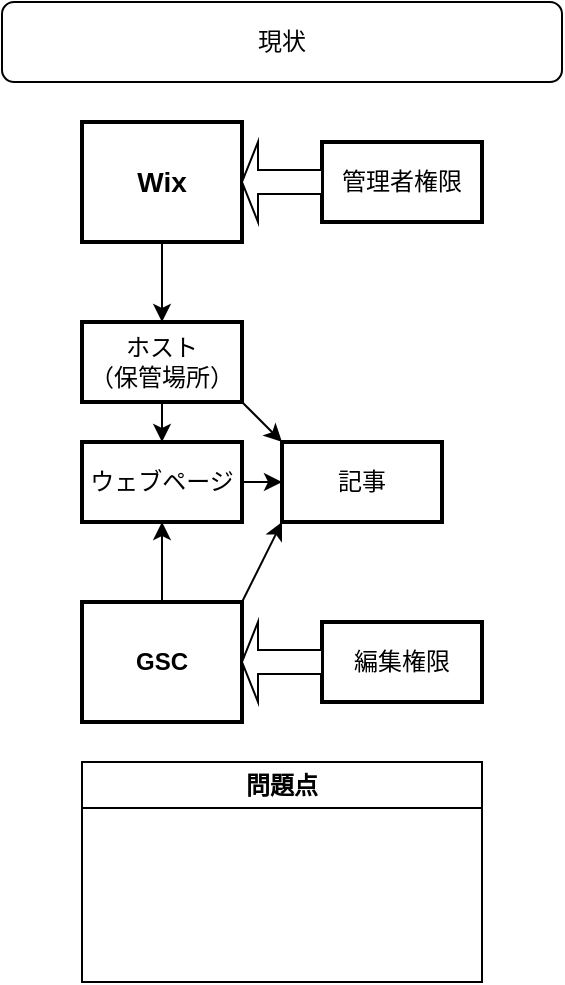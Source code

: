 <mxfile version="24.6.5" type="github">
  <diagram name="Page-1" id="foA03Sj28Lwy8-XEo3pu">
    <mxGraphModel dx="1434" dy="750" grid="1" gridSize="10" guides="1" tooltips="1" connect="1" arrows="1" fold="1" page="1" pageScale="1" pageWidth="850" pageHeight="1100" math="0" shadow="0">
      <root>
        <mxCell id="0" />
        <mxCell id="1" parent="0" />
        <mxCell id="9BAr9_L27xOgPUCJvzYx-1" value="ウェブページ" style="rounded=0;whiteSpace=wrap;html=1;fillColor=none;strokeWidth=2;align=center;" vertex="1" parent="1">
          <mxGeometry x="80" y="240" width="80" height="40" as="geometry" />
        </mxCell>
        <mxCell id="9BAr9_L27xOgPUCJvzYx-2" value="記事" style="rounded=0;whiteSpace=wrap;html=1;fillColor=none;strokeWidth=2;" vertex="1" parent="1">
          <mxGeometry x="180" y="240" width="80" height="40" as="geometry" />
        </mxCell>
        <mxCell id="9BAr9_L27xOgPUCJvzYx-3" value="管理者権限" style="rounded=0;whiteSpace=wrap;html=1;fillColor=none;strokeWidth=2;align=center;" vertex="1" parent="1">
          <mxGeometry x="200" y="90" width="80" height="40" as="geometry" />
        </mxCell>
        <mxCell id="9BAr9_L27xOgPUCJvzYx-4" value="&lt;div&gt;ホスト&lt;/div&gt;&lt;div&gt;（保管場所）&lt;/div&gt;" style="rounded=0;whiteSpace=wrap;html=1;fillColor=none;strokeWidth=2;align=center;" vertex="1" parent="1">
          <mxGeometry x="80" y="180" width="80" height="40" as="geometry" />
        </mxCell>
        <mxCell id="9BAr9_L27xOgPUCJvzYx-5" value="&lt;b&gt;&lt;font style=&quot;font-size: 14px;&quot;&gt;Wix&lt;/font&gt;&lt;/b&gt;" style="rounded=0;whiteSpace=wrap;html=1;fillColor=none;strokeWidth=2;align=center;" vertex="1" parent="1">
          <mxGeometry x="80" y="80" width="80" height="60" as="geometry" />
        </mxCell>
        <mxCell id="9BAr9_L27xOgPUCJvzYx-6" value="&lt;b&gt;GSC&lt;/b&gt;" style="rounded=0;whiteSpace=wrap;html=1;fillColor=none;strokeWidth=2;align=center;" vertex="1" parent="1">
          <mxGeometry x="80" y="320" width="80" height="60" as="geometry" />
        </mxCell>
        <mxCell id="9BAr9_L27xOgPUCJvzYx-7" value="" style="endArrow=classic;html=1;rounded=0;exitX=0.5;exitY=1;exitDx=0;exitDy=0;entryX=0.5;entryY=0;entryDx=0;entryDy=0;" edge="1" parent="1" source="9BAr9_L27xOgPUCJvzYx-4" target="9BAr9_L27xOgPUCJvzYx-1">
          <mxGeometry width="50" height="50" relative="1" as="geometry">
            <mxPoint x="400" y="480" as="sourcePoint" />
            <mxPoint x="450" y="430" as="targetPoint" />
          </mxGeometry>
        </mxCell>
        <mxCell id="9BAr9_L27xOgPUCJvzYx-8" value="" style="endArrow=classic;html=1;rounded=0;exitX=1;exitY=1;exitDx=0;exitDy=0;entryX=0;entryY=0;entryDx=0;entryDy=0;" edge="1" parent="1" source="9BAr9_L27xOgPUCJvzYx-4" target="9BAr9_L27xOgPUCJvzYx-2">
          <mxGeometry width="50" height="50" relative="1" as="geometry">
            <mxPoint x="130" y="230" as="sourcePoint" />
            <mxPoint x="130" y="250" as="targetPoint" />
          </mxGeometry>
        </mxCell>
        <mxCell id="9BAr9_L27xOgPUCJvzYx-10" value="" style="endArrow=classic;html=1;rounded=0;exitX=0.5;exitY=1;exitDx=0;exitDy=0;" edge="1" parent="1" source="9BAr9_L27xOgPUCJvzYx-5">
          <mxGeometry width="50" height="50" relative="1" as="geometry">
            <mxPoint x="130" y="230" as="sourcePoint" />
            <mxPoint x="120" y="180" as="targetPoint" />
          </mxGeometry>
        </mxCell>
        <mxCell id="9BAr9_L27xOgPUCJvzYx-11" value="編集権限" style="rounded=0;whiteSpace=wrap;html=1;fillColor=none;strokeWidth=2;align=center;" vertex="1" parent="1">
          <mxGeometry x="200" y="330" width="80" height="40" as="geometry" />
        </mxCell>
        <mxCell id="9BAr9_L27xOgPUCJvzYx-12" value="" style="endArrow=classic;html=1;rounded=0;exitX=1;exitY=0.5;exitDx=0;exitDy=0;entryX=0;entryY=0.5;entryDx=0;entryDy=0;" edge="1" parent="1" source="9BAr9_L27xOgPUCJvzYx-1" target="9BAr9_L27xOgPUCJvzYx-2">
          <mxGeometry width="50" height="50" relative="1" as="geometry">
            <mxPoint x="170" y="230" as="sourcePoint" />
            <mxPoint x="190" y="250" as="targetPoint" />
          </mxGeometry>
        </mxCell>
        <mxCell id="9BAr9_L27xOgPUCJvzYx-13" value="" style="endArrow=classic;html=1;rounded=0;exitX=0.5;exitY=0;exitDx=0;exitDy=0;" edge="1" parent="1" source="9BAr9_L27xOgPUCJvzYx-6">
          <mxGeometry width="50" height="50" relative="1" as="geometry">
            <mxPoint x="130" y="150" as="sourcePoint" />
            <mxPoint x="120" y="280" as="targetPoint" />
          </mxGeometry>
        </mxCell>
        <mxCell id="9BAr9_L27xOgPUCJvzYx-14" value="" style="endArrow=classic;html=1;rounded=0;exitX=1;exitY=0;exitDx=0;exitDy=0;entryX=0;entryY=1;entryDx=0;entryDy=0;" edge="1" parent="1" source="9BAr9_L27xOgPUCJvzYx-6" target="9BAr9_L27xOgPUCJvzYx-2">
          <mxGeometry width="50" height="50" relative="1" as="geometry">
            <mxPoint x="130" y="330" as="sourcePoint" />
            <mxPoint x="130" y="290" as="targetPoint" />
          </mxGeometry>
        </mxCell>
        <mxCell id="9BAr9_L27xOgPUCJvzYx-15" value="" style="shape=singleArrow;direction=west;whiteSpace=wrap;html=1;" vertex="1" parent="1">
          <mxGeometry x="160" y="330" width="40" height="40" as="geometry" />
        </mxCell>
        <mxCell id="9BAr9_L27xOgPUCJvzYx-16" value="" style="shape=singleArrow;direction=west;whiteSpace=wrap;html=1;" vertex="1" parent="1">
          <mxGeometry x="160" y="90" width="40" height="40" as="geometry" />
        </mxCell>
        <mxCell id="9BAr9_L27xOgPUCJvzYx-18" value="現状" style="rounded=1;whiteSpace=wrap;html=1;fillColor=none;" vertex="1" parent="1">
          <mxGeometry x="40" y="20" width="280" height="40" as="geometry" />
        </mxCell>
        <mxCell id="9BAr9_L27xOgPUCJvzYx-19" value="問題点" style="swimlane;whiteSpace=wrap;html=1;startSize=23;" vertex="1" parent="1">
          <mxGeometry x="80" y="400" width="200" height="110" as="geometry" />
        </mxCell>
      </root>
    </mxGraphModel>
  </diagram>
</mxfile>
